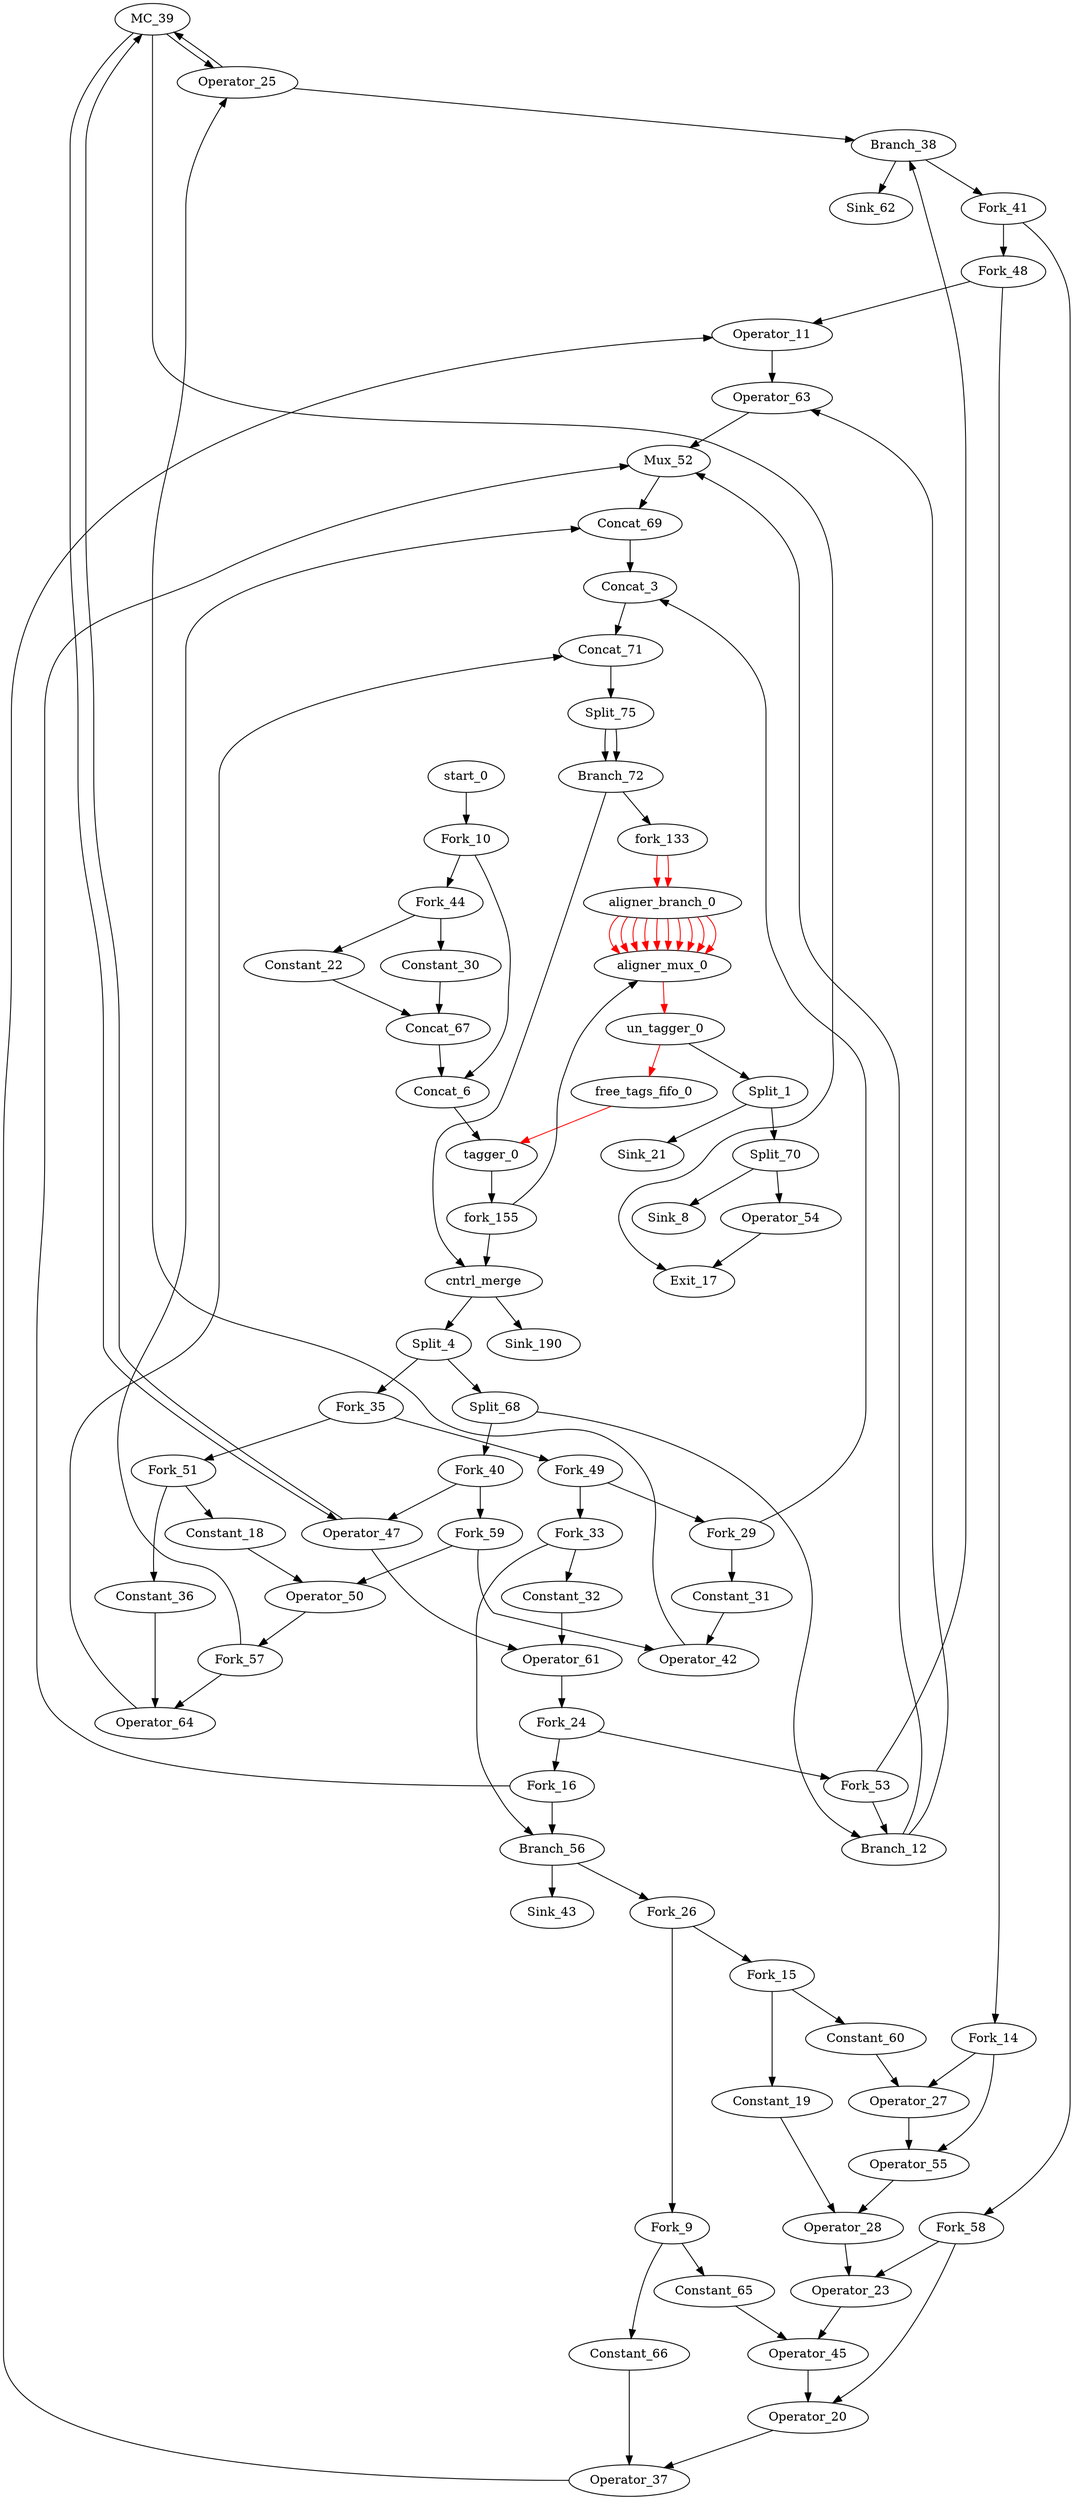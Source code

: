 Digraph G {
"Split_1" [type = "Split", in = "in1:65", out = " out1:1 out2:64 ", bbID = 4, tagged = false, taggers_num = 0, tagger_id = -1];
"Concat_3" [type = "Concat", in = "in1:1 in2:64", out = " out1:65 ", bbID = 4, tagged = true, taggers_num = 1, tagger_id = -1];
"Split_4" [type = "Split", in = "in1:65", out = " out1:1 out2:64 ", bbID = 2, tagged = true, taggers_num = 1, tagger_id = -1];
"Concat_6" [type = "Concat", in = "in1:1 in2:64", out = " out1:65 ", bbID = 2, tagged = false, taggers_num = 0, tagger_id = -1];
"cntrl_merge" [type = "CntrlMerge", in = "in1:65 in2:65", out = " out1:65 out2?:1", delay = 0.366, bbID = 2, tagged = true, taggers_num = 1, tagger_id = -1];
"Sink_8" [type = "Sink", in = "in1:32", bbID = 0];
"Fork_9" [type = "Fork", tagger_id = -1, taggers_num = 1, tagged = true, out = "out1:0 out2:0", in = "in1:0", bbID = 2];
"Fork_10" [type = "Fork", tagger_id = -1, taggers_num = 0, tagged = false, out = "out1:0 out2:0", in = "in1:0", bbID = 1];
"Operator_11" [type = "Operator", op = "fmul_op", II = 1, latency = 6, delay = 0.966, tagger_id = -1, taggers_num = 1, tagged = true, out = "out1:32 ", in = "in1:32 in2:32 ", bbID = 3];
"Branch_12" [type = "Branch", tagger_id = -1, taggers_num = 1, tagged = true, out = "out1+:32 out2-:32", in = "in1:32 in2?:1", bbID = 2];
"Fork_14" [type = "Fork", tagger_id = -1, taggers_num = 1, tagged = true, out = "out1:32 out2:32", in = "in1:32", bbID = 3];
"Fork_15" [type = "Fork", tagger_id = -1, taggers_num = 1, tagged = true, out = "out1:0 out2:0", in = "in1:0", bbID = 2];
"Fork_16" [type = "Fork", tagger_id = -1, taggers_num = 1, tagged = true, out = "out1:32 out2:32", in = "in1:32", bbID = 2];
"Exit_17" [type = "Exit", out = "out1:32", in = "in1:0*e  in2:32 ", bbID = 0];
"Constant_18" [type = "Constant", value = "0x00000001", tagger_id = -1, taggers_num = 1, tagged = true, out = "out1:32", in = "in1:32", bbID = 4];
"Constant_19" [type = "Constant", value = "0x3F333333", tagger_id = -1, taggers_num = 1, tagged = true, out = "out1:32", in = "in1:32", bbID = 3];
"Operator_20" [type = "Operator", op = "fmul_op", II = 1, latency = 6, delay = 0.966, tagger_id = -1, taggers_num = 1, tagged = true, out = "out1:32 ", in = "in1:32 in2:32 ", bbID = 3];
"Sink_21" [type = "Sink", in = "in1:0", bbID = 0];
"Constant_22" [type = "Constant", value = "0x00000000", tagger_id = -1, taggers_num = 0, tagged = false, out = "out1:32", in = "in1:32", bbID = 1];
"Operator_23" [type = "Operator", op = "fmul_op", II = 1, latency = 6, delay = 0.966, tagger_id = -1, taggers_num = 1, tagged = true, out = "out1:32 ", in = "in1:32 in2:32 ", bbID = 3];
"Fork_24" [type = "Fork", tagger_id = -1, taggers_num = 1, tagged = true, out = "out1:32 out2:32", in = "in1:32", bbID = 2];
"Operator_25" [type = "Operator", op = "mc_load_op", II = 1, latency = 2, delay = 0, offset = 0, portId = 1, tagger_id = -1, taggers_num = 1, tagged = true, out = "out1:32 out2:32 ", in = "in1:32 in2:32", bbID = 2];
"Fork_26" [type = "Fork", tagger_id = -1, taggers_num = 1, tagged = true, out = "out1:0 out2:0", in = "in1:0", bbID = 2];
"Operator_27" [type = "Operator", op = "fadd_op", II = 1, latency = 10, delay = 0.966, tagger_id = -1, taggers_num = 1, tagged = true, out = "out1:32 ", in = "in1:32 in2:32 ", bbID = 3];
"Operator_28" [type = "Operator", op = "fadd_op", II = 1, latency = 10, delay = 0.966, tagger_id = -1, taggers_num = 1, tagged = true, out = "out1:32 ", in = "in1:32 in2:32 ", bbID = 3];
"Fork_29" [type = "Fork", tagger_id = -1, taggers_num = 1, tagged = true, out = "out1:0 out2:0", in = "in1:0", bbID = 2];
"Constant_30" [type = "Constant", value = "0x00000000", tagger_id = -1, taggers_num = 0, tagged = false, out = "out1:32", in = "in1:32", bbID = 1];
"Constant_31" [type = "Constant", value = "0x00000001", tagger_id = -1, taggers_num = 1, tagged = true, out = "out1:32", in = "in1:32", bbID = 2];
"Constant_32" [type = "Constant", value = "0x00000000", tagger_id = -1, taggers_num = 1, tagged = true, out = "out1:32", in = "in1:32", bbID = 2];
"Fork_33" [type = "Fork", tagger_id = -1, taggers_num = 1, tagged = true, out = "out1:0 out2:0", in = "in1:0", bbID = 2];
"start_0" [type = "Entry", in = "in1:0", out = " out1:0 ", control = "true", bbID = 1, tagged = false, taggers_num = 0, tagger_id = -1];
"Fork_35" [type = "Fork", tagger_id = -1, taggers_num = 1, tagged = true, out = "out1:0 out2:0", in = "in1:0", bbID = 2];
"Constant_36" [type = "Constant", value = "0x000003E7", tagger_id = -1, taggers_num = 1, tagged = true, out = "out1:32", in = "in1:32", bbID = 4];
"Operator_37" [type = "Operator", op = "fadd_op", II = 1, latency = 10, delay = 0.966, tagger_id = -1, taggers_num = 1, tagged = true, out = "out1:32 ", in = "in1:32 in2:32 ", bbID = 3];
"Branch_38" [type = "Branch", tagger_id = -1, taggers_num = 1, tagged = true, out = "out1+:32 out2-:32", in = "in1:32 in2?:1", bbID = 2];
"MC_39" [type = "MC", stcount = 0, ldcount = 2, bbcount = 0, memory = "a", out = "out1:32*l0d out2:32*l1d out3:0*e ", in = "in1:32*l0a in2:32*l1a ", bbID = 0];
"Fork_40" [type = "Fork", tagger_id = -1, taggers_num = 1, tagged = true, out = "out1:32 out2:32", in = "in1:32", bbID = 2];
"Fork_41" [type = "Fork", tagger_id = -1, taggers_num = 1, tagged = true, out = "out1:32 out2:32", in = "in1:32", bbID = 3];
"Operator_42" [type = "Operator", op = "add_op", II = 1, latency = 0, delay = 1.693, tagger_id = -1, taggers_num = 1, tagged = true, out = "out1:32 ", in = "in1:32 in2:32 ", bbID = 2];
"Sink_43" [type = "Sink", in = "in1:0", bbID = 0];
"Fork_44" [type = "Fork", tagger_id = -1, taggers_num = 0, tagged = false, out = "out1:0 out2:0", in = "in1:0", bbID = 1];
"Operator_45" [type = "Operator", op = "fadd_op", II = 1, latency = 10, delay = 0.966, tagger_id = -1, taggers_num = 1, tagged = true, out = "out1:32 ", in = "in1:32 in2:32 ", bbID = 3];
"Operator_47" [type = "Operator", op = "mc_load_op", II = 1, latency = 2, delay = 0, offset = 0, portId = 0, tagger_id = -1, taggers_num = 1, tagged = true, out = "out1:32 out2:32 ", in = "in1:32 in2:32", bbID = 2];
"Fork_48" [type = "Fork", tagger_id = -1, taggers_num = 1, tagged = true, out = "out1:32 out2:32", in = "in1:32", bbID = 3];
"Fork_49" [type = "Fork", tagger_id = -1, taggers_num = 1, tagged = true, out = "out1:0 out2:0", in = "in1:0", bbID = 2];
"Operator_50" [type = "Operator", op = "add_op", II = 1, latency = 0, delay = 1.693, tagger_id = -1, taggers_num = 1, tagged = true, out = "out1:32 ", in = "in1:32 in2:32 ", bbID = 4];
"Fork_51" [type = "Fork", tagger_id = -1, taggers_num = 1, tagged = true, out = "out1:0 out2:0", in = "in1:0", bbID = 2];
"Mux_52" [type = "Mux", tagger_id = -1, taggers_num = 1, tagged = true, out = "out1:32", in = "in1?:1 in2:32 in3:32 ", bbID = 4];
"Fork_53" [type = "Fork", tagger_id = -1, taggers_num = 1, tagged = true, out = "out1:32 out2:32", in = "in1:32", bbID = 2];
"Operator_54" [type = "Operator", op = "ret_op", II = 1, latency = 0, delay = 0, tagger_id = -1, taggers_num = 0, tagged = false, out = "out1:32 ", in = "in1:32 ", bbID = 5];
"Operator_55" [type = "Operator", op = "fmul_op", II = 1, latency = 6, delay = 0.966, tagger_id = -1, taggers_num = 1, tagged = true, out = "out1:32 ", in = "in1:32 in2:32 ", bbID = 3];
"Branch_56" [type = "Branch", tagger_id = -1, taggers_num = 1, tagged = true, out = "out1+:0 out2-:0", in = "in1:0 in2?:1", bbID = 2];
"Fork_57" [type = "Fork", tagger_id = -1, taggers_num = 1, tagged = true, out = "out1:32 out2:32 ", in = "in1:32", bbID = 4];
"Fork_58" [type = "Fork", tagger_id = -1, taggers_num = 1, tagged = true, out = "out1:32 out2:32", in = "in1:32", bbID = 3];
"Fork_59" [type = "Fork", tagger_id = -1, taggers_num = 1, tagged = true, out = "out1:32 out2:32", in = "in1:32", bbID = 2];
"Constant_60" [type = "Constant", value = "0x3F23D70A", tagger_id = -1, taggers_num = 1, tagged = true, out = "out1:32", in = "in1:32", bbID = 3];
"Operator_61" [type = "Operator", op = "fcmp_ult_op", II = 1, latency = 2, delay = 0.966, tagger_id = -1, taggers_num = 1, tagged = true, out = "out1:1 ", in = "in1:32 in2:32 ", bbID = 2];
"Sink_62" [type = "Sink", in = "in1:32", bbID = 0];
"Operator_63" [type = "Operator", op = "fadd_op", II = 1, latency = 10, delay = 0.966, tagger_id = -1, taggers_num = 1, tagged = true, out = "out1:32 ", in = "in1:32 in2:32 ", bbID = 3];
"Operator_64" [type = "Operator", op = "icmp_ult_op", II = 1, latency = 0, delay = 1.53, tagger_id = -1, taggers_num = 1, tagged = true, out = "out1:1 ", in = "in1:32 in2:32 ", bbID = 4];
"Constant_65" [type = "Constant", value = "0x3E570A3D", tagger_id = -1, taggers_num = 1, tagged = true, out = "out1:32", in = "in1:32", bbID = 3];
"Constant_66" [type = "Constant", value = "0x3EA8F5C3", tagger_id = -1, taggers_num = 1, tagged = true, out = "out1:32", in = "in1:32", bbID = 3];
"Concat_67" [type = "Concat", in = "in1:32 in2:32", out = " out1:64 ", bbID = 2, tagged = false, taggers_num = 0, tagger_id = -1];
"Split_68" [type = "Split", in = "in1:64", out = " out1:32 out2:32 ", bbID = 2, tagged = true, taggers_num = 1, tagger_id = -1];
"Concat_69" [type = "Concat", in = "in1:32 in2:32", out = " out1:64 ", bbID = 4, tagged = true, taggers_num = 1, tagger_id = -1];
"Split_70" [type = "Split", in = "in1:64", out = " out1:32 out2:32 ", bbID = 4, tagged = false, taggers_num = 0, tagger_id = -1];
"Concat_71" [type = "Concat", in = "in1:65 in2:1", out = " out1:66 ", bbID = 4, tagged = true, taggers_num = 1, tagger_id = -1];
"Branch_72" [type = "Branch", in = "in1:65 in2?:1", out = " out1+:65 out2-:65 ", bbID = 4, tagged = true, taggers_num = 1, tagger_id = -1];
"Split_75" [type = "Split", in = "in1:66", out = " out1:65 out2:1 ", bbID = 4, tagged = true, taggers_num = 1, tagger_id = -1];

"aligner_branch_0" [type = "Aligner_Branch", bbID= 4,  in = "in1:65 in2?:32", out = " out1:65 out2:65 out3:65 out4:65 out5:65 out6:65 out7:65 out8:65 out9:65 out10:65 ", tagged=false, taggers_num=0, tagger_id=0];
"aligner_mux_0" [type = "Aligner_Mux", bbID= 4, in = " in1?:32 in2:65 in3:65 in4:65 in5:65 in6:65 in7:65 in8:65 in9:65 in10:65 in11:65", out = " out1:65", tagged=false, taggers_num=0, tagger_id=0];
"un_tagger_0" [type = "Un_Tagger", bbID= 4, in = " in1:65", out = " out1:65 out2:65", tagged=false, taggers_num=0, tagger_id=0];
"free_tags_fifo_0" [type = "Free_Tags_Fifo", bbID= 4, in = " in1:32", out = " out1:32", tagged=false, taggers_num=0, tagger_id=-1];
"tagger_0" [type = "Tagger", bbID= 2, in = " in1:65 in2:65", out = " out1:65", tagged=false, taggers_num=0, tagger_id=-1];
"fork_133" [type = "Fork", bbID= 4, in = "in1:65", out = "out1:65 out2:65 ", tagged=true, taggers_num=1, tagger_id=-1];
"fork_155" [type = "Fork", bbID= 2, in = "in1:65", out = "out1:65 out2:65 ", tagged=true, taggers_num=1, tagger_id=-1];

"Sink_190" [type = "Sink", in = "in1:32", bbID = 0];

  "Branch_72" -> "fork_133" [from = "out2", to = "in1" ];
  "fork_133" -> "aligner_branch_0" [color = "red", from = "out1", to = "in1"];
  "fork_133" -> "aligner_branch_0" [color = "red", from = "out2", to = "in2"];
  "aligner_mux_0" -> "un_tagger_0" [color = "red", from = "out1", to = "in1"];
  "un_tagger_0" -> "free_tags_fifo_0" [color = "red", from = "out1", to = "in1"];
  "un_tagger_0" -> "Split_1" [from = "out2", to = "in1" ];
  "free_tags_fifo_0" -> "tagger_0" [color = "red", from = "out1", to = "in1"];

  "aligner_branch_0" -> "aligner_mux_0" [color = "red", from = "out1", to = "in2"];
  "aligner_branch_0" -> "aligner_mux_0" [color = "red", from = "out2", to = "in3"];
  "aligner_branch_0" -> "aligner_mux_0" [color = "red", from = "out3", to = "in4"];
  "aligner_branch_0" -> "aligner_mux_0" [color = "red", from = "out4", to = "in5"];
  "aligner_branch_0" -> "aligner_mux_0" [color = "red", from = "out5", to = "in6"];
  "aligner_branch_0" -> "aligner_mux_0" [color = "red", from = "out6", to = "in7"];
  "aligner_branch_0" -> "aligner_mux_0" [color = "red", from = "out7", to = "in8"];
  "aligner_branch_0" -> "aligner_mux_0" [color = "red", from = "out8", to = "in9"];
  "aligner_branch_0" -> "aligner_mux_0" [color = "red", from = "out9", to = "in10"];
  "aligner_branch_0" -> "aligner_mux_0" [color = "red", from = "out10", to = "in11"];

  "Concat_6" -> "tagger_0" [from = "out1", to = "in2" ];
  "tagger_0" -> "fork_155" [from = "out1", to = "in1" ];
  "fork_155" -> "cntrl_merge" [from = "out1", to = "in1" ];
  "fork_155" -> "aligner_mux_0" [from = "out2", to = "in1" ];


  "Split_75" -> "Branch_72" [from = "out2", to = "in2" ];
  "Split_75" -> "Branch_72" [from = "out1", to = "in1" ];
  "Concat_71" -> "Split_75" [from = "out1", to = "in1" ];
  "Split_1" -> "Split_70" [from = "out2", to = "in1" ];
  "Concat_69" -> "Concat_3" [from = "out1", to = "in2" ];
  "Split_4" -> "Split_68" [from = "out2", to = "in1" ];
  "Concat_67" -> "Concat_6" [from = "out1", to = "in2" ];
  "Fork_26" -> "Fork_9" [from = "out2", to = "in1" ];
  "Fork_26" -> "Fork_15" [from = "out1", to = "in1" ];
  "Fork_9" -> "Constant_66" [from = "out2", to = "in1" ];
  "Fork_9" -> "Constant_65" [from = "out1", to = "in1" ];
  "Fork_15" -> "Constant_19" [from = "out2", to = "in1" ];
  "Fork_15" -> "Constant_60" [from = "out1", to = "in1" ];
  "Fork_35" -> "Fork_49" [from = "out2", to = "in1" ];
  "Fork_35" -> "Fork_51" [from = "out1", to = "in1" ];
  "Fork_49" -> "Fork_33" [from = "out2", to = "in1" ];
  "Fork_49" -> "Fork_29" [from = "out1", to = "in1" ];
  "Fork_51" -> "Constant_36" [from = "out2", to = "in1" ];
  "Fork_51" -> "Constant_18" [from = "out1", to = "in1" ];
  "Fork_33" -> "Branch_56" [from = "out2", to = "in1" ];
  "Fork_33" -> "Constant_32" [from = "out1", to = "in1" ];
  "Fork_29" -> "Concat_3" [from = "out2", to = "in1" ];
  "Fork_29" -> "Constant_31" [from = "out1", to = "in1" ];
  "Fork_10" -> "Concat_6" [from = "out2", to = "in1" ];
  "Fork_10" -> "Fork_44" [from = "out1", to = "in1" ];
  "Fork_44" -> "Constant_30" [from = "out2", to = "in1" ];
  "Fork_44" -> "Constant_22" [from = "out1", to = "in1" ];
  "Fork_57" -> "Concat_69" [from = "out2", to = "in2" ];
  "Fork_57" -> "Operator_64" [from = "out1", to = "in1" ];
  "Fork_24" -> "Fork_16" [from = "out2", to = "in1" ];
  "Fork_24" -> "Fork_53" [from = "out1", to = "in1" ];
  "Fork_16" -> "Mux_52" [from = "out2", to = "in1" ];
  "Fork_16" -> "Branch_56" [from = "out1", to = "in2" ];
  "Fork_53" -> "Branch_12" [from = "out2", to = "in2" ];
  "Fork_53" -> "Branch_38" [from = "out1", to = "in2" ];
  "Fork_40" -> "Fork_59" [from = "out2", to = "in1" ];
  "Fork_40" -> "Operator_47" [from = "out1", to = "in2" ];
  "Fork_59" -> "Operator_50" [from = "out2", to = "in1" ];
  "Fork_59" -> "Operator_42" [from = "out1", to = "in1" ];
  "Fork_41" -> "Fork_48" [from = "out2", to = "in1" ];
  "Fork_41" -> "Fork_58" [from = "out1", to = "in1" ];
  "Fork_48" -> "Fork_14" [from = "out2", to = "in1" ];
  "Fork_48" -> "Operator_11" [from = "out1", to = "in2" ];
  "Fork_58" -> "Operator_20" [from = "out2", to = "in2" ];
  "Fork_58" -> "Operator_23" [from = "out1", to = "in2" ];
  "Fork_14" -> "Operator_55" [from = "out2", to = "in2" ];
  "Fork_14" -> "Operator_27" [from = "out1", to = "in1" ];
  "Split_1" -> "Sink_21" [from = "out1", to = "in1" ];
  "Branch_56" -> "Fork_26" [from = "out2", to = "in1" ];
  "Branch_56" -> "Sink_43" [from = "out1", to = "in1" ];
  "Branch_12" -> "Operator_63" [from = "out2", to = "in1" ];
  "Branch_12" -> "Mux_52" [from = "out1", to = "in3" ];
  "Branch_38" -> "Fork_41" [from = "out2", to = "in1" ];
  "Branch_38" -> "Sink_62" [from = "out1", to = "in1" ];
  "Split_70" -> "Operator_54" [from = "out2", to = "in1" ];
  "Split_70" -> "Sink_8" [from = "out1", to = "in1" ];
  "Split_4" -> "Fork_35" [from = "out1", to = "in1" ];
  "start_0" -> "Fork_10" [from = "out1", to = "in1" ];
  "Operator_54" -> "Exit_17" [from = "out1", to = "in2" ];
  "Operator_64" -> "Concat_71" [from = "out1", to = "in2" ];
  "Constant_36" -> "Operator_64" [from = "out1", to = "in2" ];
  "Operator_50" -> "Fork_57" [from = "out1", to = "in1" ];
  "Constant_18" -> "Operator_50" [from = "out1", to = "in2" ];
  "Mux_52" -> "Concat_69" [from = "out1", to = "in1" ];
  "Operator_63" -> "Mux_52" [from = "out1", to = "in2" ];
  "Operator_11" -> "Operator_63" [from = "out1", to = "in2" ];
  "Operator_37" -> "Operator_11" [from = "out1", to = "in1" ];
  "Constant_66" -> "Operator_37" [from = "out1", to = "in2" ];
  "Operator_20" -> "Operator_37" [from = "out1", to = "in1" ];
  "Operator_45" -> "Operator_20" [from = "out1", to = "in1" ];
  "Constant_65" -> "Operator_45" [from = "out1", to = "in2" ];
  "Operator_23" -> "Operator_45" [from = "out1", to = "in1" ];
  "Operator_28" -> "Operator_23" [from = "out1", to = "in1" ];
  "Constant_19" -> "Operator_28" [from = "out1", to = "in2" ];
  "Operator_55" -> "Operator_28" [from = "out1", to = "in1" ];
  "Operator_27" -> "Operator_55" [from = "out1", to = "in1" ];
  "Constant_60" -> "Operator_27" [from = "out1", to = "in2" ];
  "Operator_61" -> "Fork_24" [from = "out1", to = "in1" ];
  "Constant_32" -> "Operator_61" [from = "out1", to = "in2" ];
  "Operator_25" -> "Branch_38" [from = "out1", to = "in1" ];
  "Operator_42" -> "Operator_25" [from = "out1", to = "in2" ];
  "Constant_31" -> "Operator_42" [from = "out1", to = "in2" ];
  "Operator_47" -> "Operator_61" [from = "out1", to = "in1" ];
  "Split_68" -> "Fork_40" [from = "out2", to = "in1" ];
  "Constant_30" -> "Concat_67" [from = "out1", to = "in2" ];
  "Split_68" -> "Branch_12" [from = "out1", to = "in1" ];
  "Constant_22" -> "Concat_67" [from = "out1", to = "in1" ];
  "MC_39" -> "Exit_17" [from = "out3", to = "in1" ];
  "MC_39" -> "Operator_25" [from = "out2", to = "in1" ];
  "Operator_25" -> "MC_39" [from = "out2", to = "in2" ];
  "MC_39" -> "Operator_47" [from = "out1", to = "in1" ];
  "Operator_47" -> "MC_39" [from = "out2", to = "in1" ];
  "cntrl_merge" -> "Split_4" [from = "out1", to = "in1" ];
  "Concat_3" -> "Concat_71" [from = "out1", to = "in1" ];
  "Branch_72" -> "cntrl_merge" [from = "out1", to = "in2" ];

  "cntrl_merge" -> "Sink_190" [from = "out2", to = "in1" ];
}
